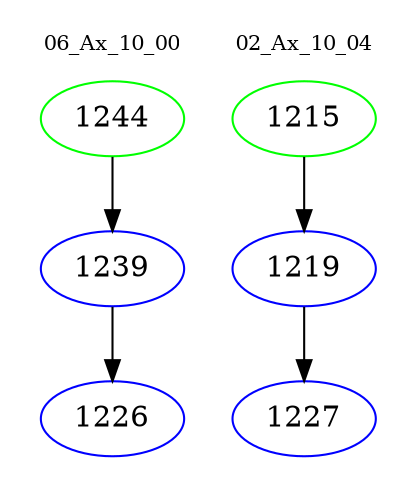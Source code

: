 digraph{
subgraph cluster_0 {
color = white
label = "06_Ax_10_00";
fontsize=10;
T0_1244 [label="1244", color="green"]
T0_1244 -> T0_1239 [color="black"]
T0_1239 [label="1239", color="blue"]
T0_1239 -> T0_1226 [color="black"]
T0_1226 [label="1226", color="blue"]
}
subgraph cluster_1 {
color = white
label = "02_Ax_10_04";
fontsize=10;
T1_1215 [label="1215", color="green"]
T1_1215 -> T1_1219 [color="black"]
T1_1219 [label="1219", color="blue"]
T1_1219 -> T1_1227 [color="black"]
T1_1227 [label="1227", color="blue"]
}
}

